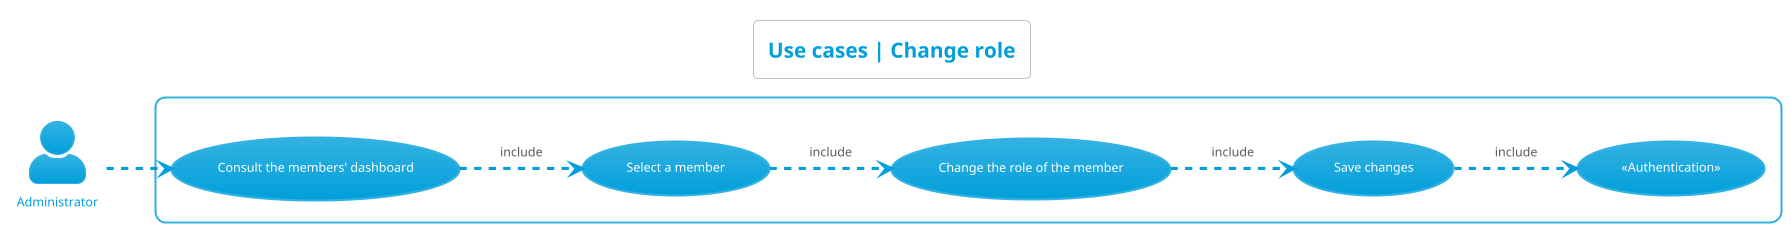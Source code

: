 @startuml use_cases__change_role
left to right direction
skinparam actorStyle Awesome
!theme bluegray
skinparam backgroundcolor White

'Titre'
title Use cases | Change role

'Acteur'
actor "Administrator" as Administrateur

'Rectangle'
rectangle {
    'Authentification'
    "«Authentication»" as (Authentification)

    'Administrateur'
    "Consult the members' dashboard" as (ConsulterTDBMembres)
    "Select a member" as (SelectionnerMembre)
    "Change the role of the member" as (ModifierRole)
    "Save changes" as (EnregistrerModifications)

    'Déroulement'
    :Administrateur: -.> (ConsulterTDBMembres)
    (ConsulterTDBMembres) -.> (SelectionnerMembre) : include
    (SelectionnerMembre) -.> (ModifierRole) : include
    (ModifierRole) -.> (EnregistrerModifications) : include
    (EnregistrerModifications) -.> (Authentification) : include
}
@enduml